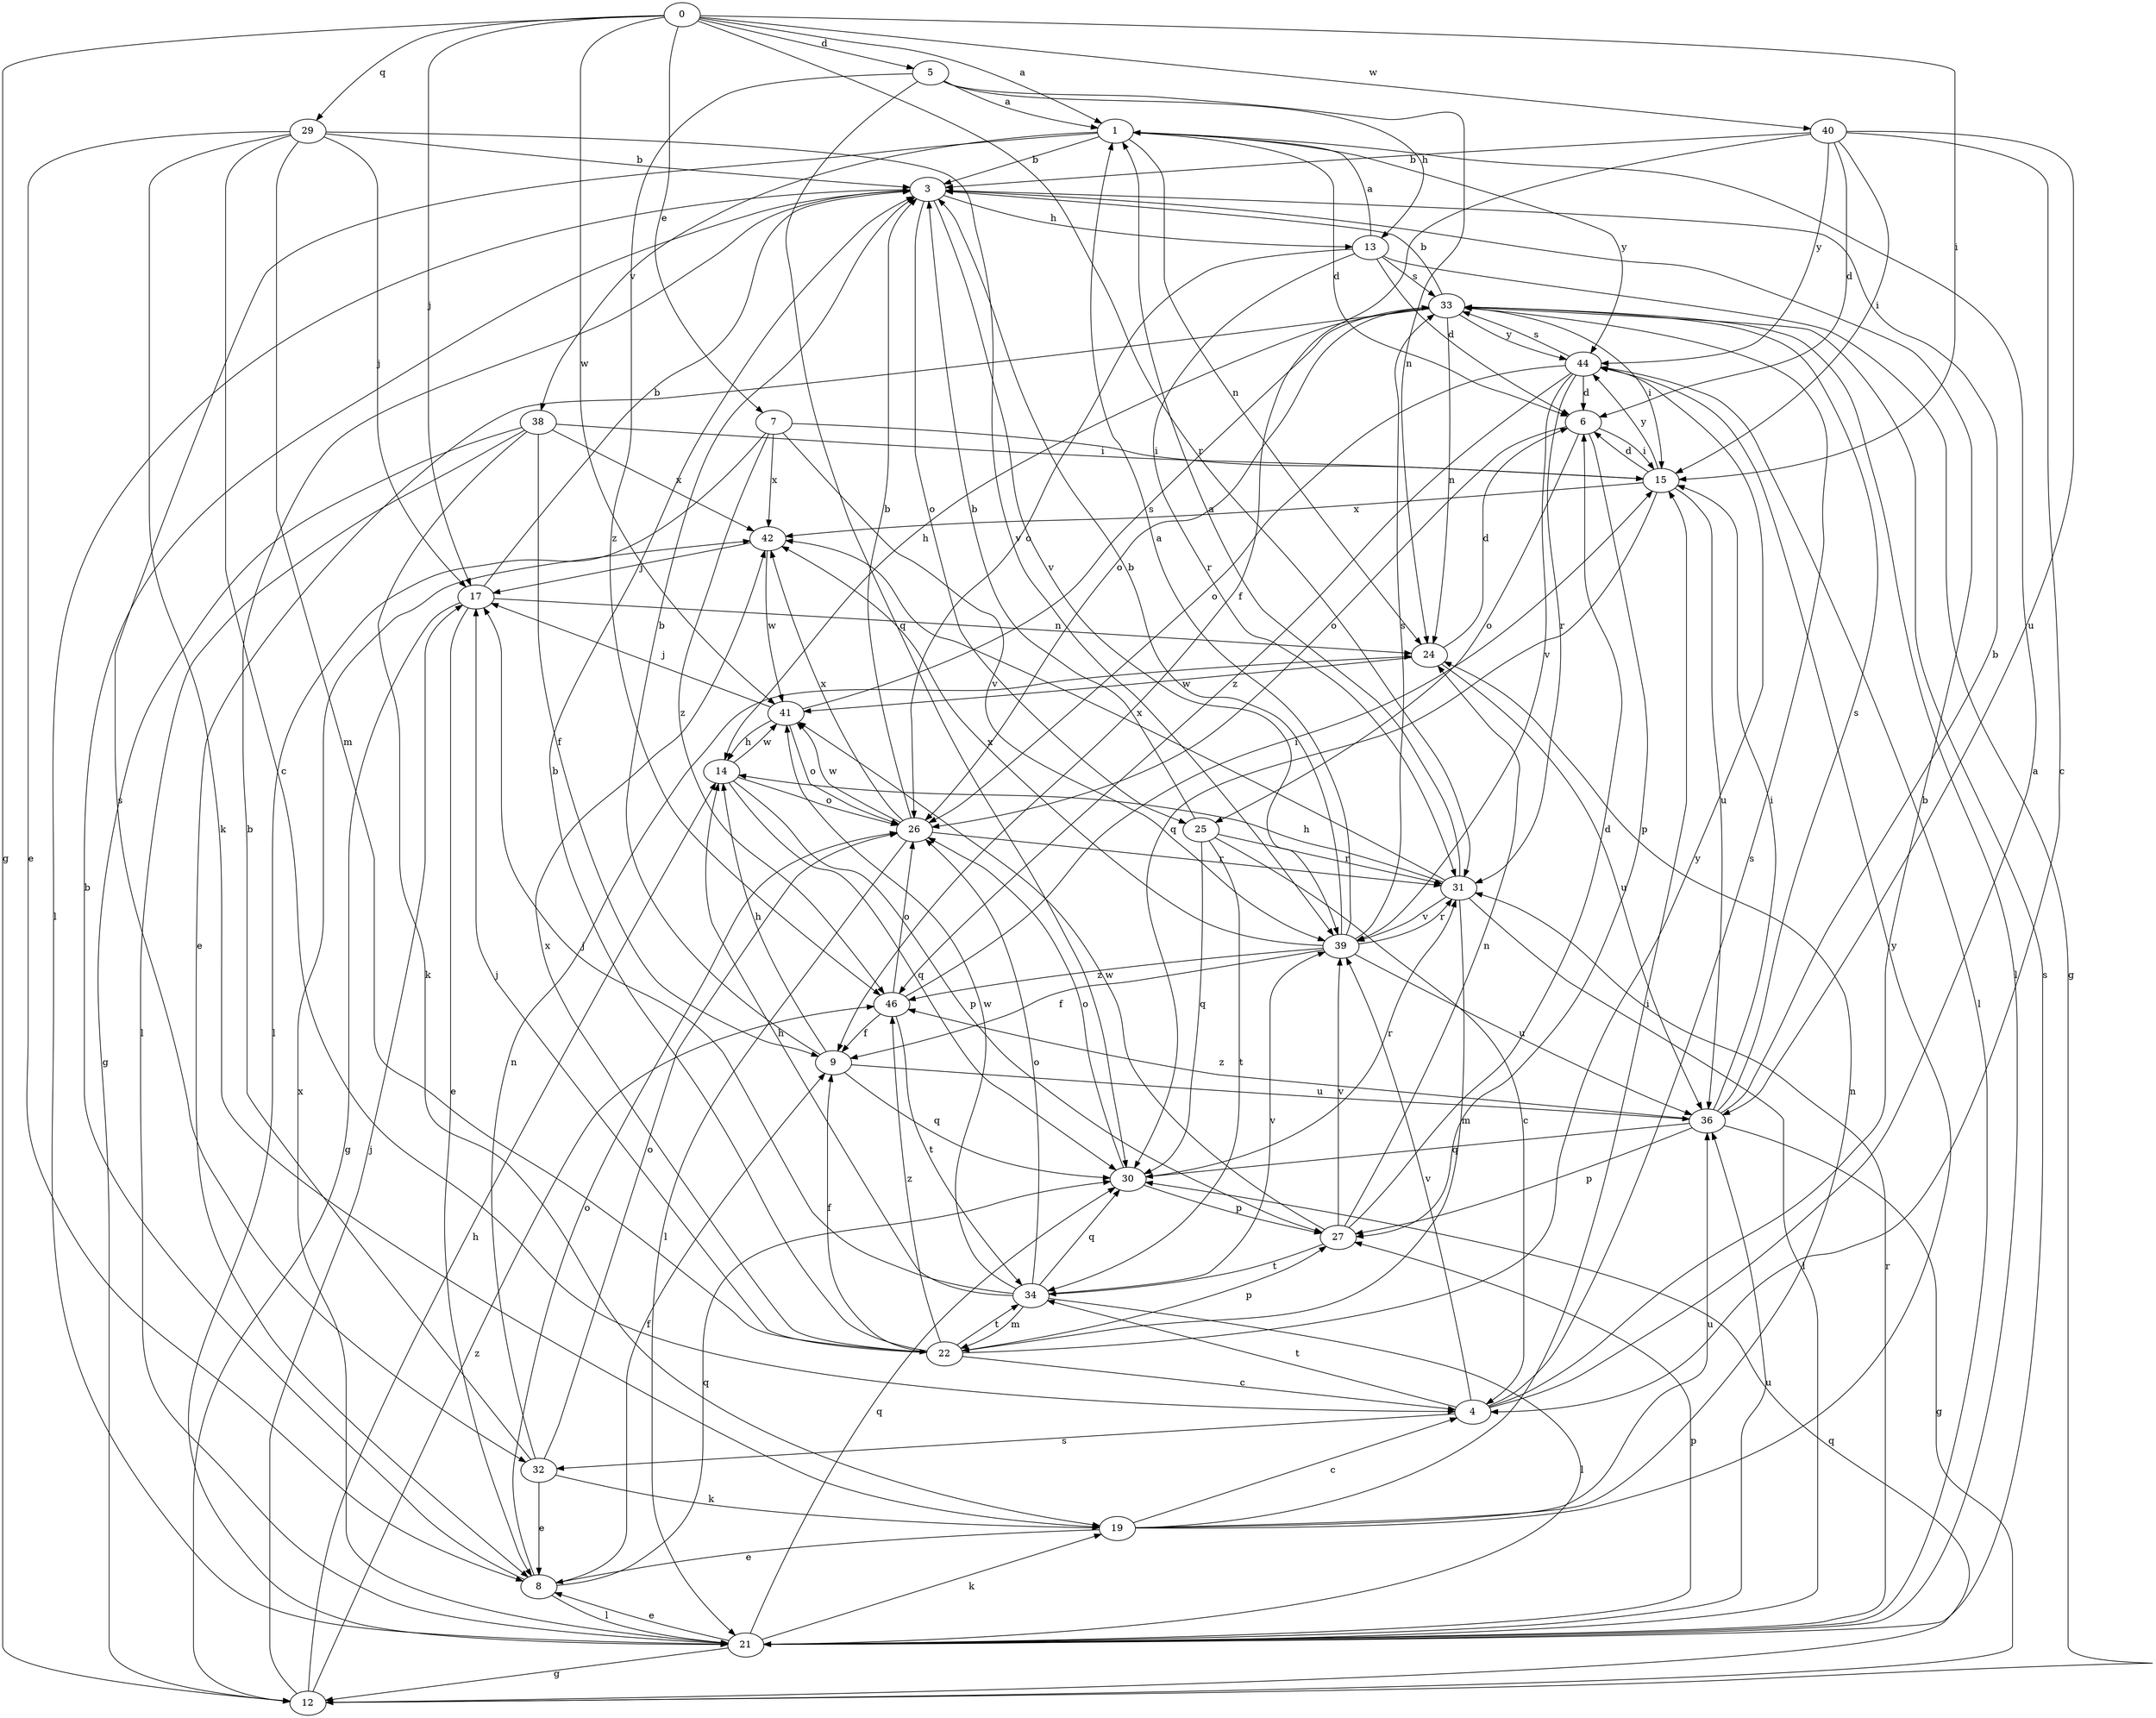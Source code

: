 strict digraph  {
0;
1;
3;
4;
5;
6;
7;
8;
9;
12;
13;
14;
15;
17;
19;
21;
22;
24;
25;
26;
27;
29;
30;
31;
32;
33;
34;
36;
38;
39;
40;
41;
42;
44;
46;
0 -> 1  [label=a];
0 -> 5  [label=d];
0 -> 7  [label=e];
0 -> 12  [label=g];
0 -> 15  [label=i];
0 -> 17  [label=j];
0 -> 29  [label=q];
0 -> 31  [label=r];
0 -> 40  [label=w];
0 -> 41  [label=w];
1 -> 3  [label=b];
1 -> 6  [label=d];
1 -> 24  [label=n];
1 -> 32  [label=s];
1 -> 38  [label=v];
1 -> 44  [label=y];
3 -> 13  [label=h];
3 -> 21  [label=l];
3 -> 25  [label=o];
3 -> 39  [label=v];
4 -> 1  [label=a];
4 -> 3  [label=b];
4 -> 32  [label=s];
4 -> 33  [label=s];
4 -> 34  [label=t];
4 -> 39  [label=v];
5 -> 1  [label=a];
5 -> 13  [label=h];
5 -> 24  [label=n];
5 -> 30  [label=q];
5 -> 46  [label=z];
6 -> 15  [label=i];
6 -> 25  [label=o];
6 -> 26  [label=o];
6 -> 27  [label=p];
7 -> 15  [label=i];
7 -> 21  [label=l];
7 -> 39  [label=v];
7 -> 42  [label=x];
7 -> 46  [label=z];
8 -> 3  [label=b];
8 -> 9  [label=f];
8 -> 21  [label=l];
8 -> 26  [label=o];
8 -> 30  [label=q];
9 -> 3  [label=b];
9 -> 14  [label=h];
9 -> 30  [label=q];
9 -> 36  [label=u];
12 -> 14  [label=h];
12 -> 17  [label=j];
12 -> 30  [label=q];
12 -> 46  [label=z];
13 -> 1  [label=a];
13 -> 6  [label=d];
13 -> 12  [label=g];
13 -> 26  [label=o];
13 -> 31  [label=r];
13 -> 33  [label=s];
14 -> 26  [label=o];
14 -> 27  [label=p];
14 -> 30  [label=q];
14 -> 41  [label=w];
15 -> 6  [label=d];
15 -> 30  [label=q];
15 -> 36  [label=u];
15 -> 42  [label=x];
15 -> 44  [label=y];
17 -> 3  [label=b];
17 -> 8  [label=e];
17 -> 12  [label=g];
17 -> 24  [label=n];
19 -> 4  [label=c];
19 -> 8  [label=e];
19 -> 15  [label=i];
19 -> 24  [label=n];
19 -> 36  [label=u];
19 -> 44  [label=y];
21 -> 8  [label=e];
21 -> 12  [label=g];
21 -> 19  [label=k];
21 -> 27  [label=p];
21 -> 30  [label=q];
21 -> 31  [label=r];
21 -> 33  [label=s];
21 -> 36  [label=u];
21 -> 42  [label=x];
22 -> 3  [label=b];
22 -> 4  [label=c];
22 -> 9  [label=f];
22 -> 17  [label=j];
22 -> 27  [label=p];
22 -> 34  [label=t];
22 -> 42  [label=x];
22 -> 44  [label=y];
22 -> 46  [label=z];
24 -> 6  [label=d];
24 -> 36  [label=u];
24 -> 41  [label=w];
25 -> 3  [label=b];
25 -> 4  [label=c];
25 -> 30  [label=q];
25 -> 31  [label=r];
25 -> 34  [label=t];
26 -> 3  [label=b];
26 -> 21  [label=l];
26 -> 31  [label=r];
26 -> 41  [label=w];
26 -> 42  [label=x];
27 -> 6  [label=d];
27 -> 24  [label=n];
27 -> 34  [label=t];
27 -> 39  [label=v];
27 -> 41  [label=w];
29 -> 3  [label=b];
29 -> 4  [label=c];
29 -> 8  [label=e];
29 -> 17  [label=j];
29 -> 19  [label=k];
29 -> 22  [label=m];
29 -> 39  [label=v];
30 -> 26  [label=o];
30 -> 27  [label=p];
30 -> 31  [label=r];
31 -> 1  [label=a];
31 -> 14  [label=h];
31 -> 21  [label=l];
31 -> 22  [label=m];
31 -> 39  [label=v];
31 -> 42  [label=x];
32 -> 3  [label=b];
32 -> 8  [label=e];
32 -> 19  [label=k];
32 -> 24  [label=n];
32 -> 26  [label=o];
33 -> 3  [label=b];
33 -> 8  [label=e];
33 -> 14  [label=h];
33 -> 15  [label=i];
33 -> 21  [label=l];
33 -> 24  [label=n];
33 -> 26  [label=o];
33 -> 44  [label=y];
34 -> 14  [label=h];
34 -> 17  [label=j];
34 -> 21  [label=l];
34 -> 22  [label=m];
34 -> 26  [label=o];
34 -> 30  [label=q];
34 -> 39  [label=v];
34 -> 41  [label=w];
36 -> 3  [label=b];
36 -> 12  [label=g];
36 -> 15  [label=i];
36 -> 27  [label=p];
36 -> 30  [label=q];
36 -> 33  [label=s];
36 -> 46  [label=z];
38 -> 9  [label=f];
38 -> 12  [label=g];
38 -> 15  [label=i];
38 -> 19  [label=k];
38 -> 21  [label=l];
38 -> 42  [label=x];
39 -> 1  [label=a];
39 -> 3  [label=b];
39 -> 9  [label=f];
39 -> 31  [label=r];
39 -> 33  [label=s];
39 -> 36  [label=u];
39 -> 42  [label=x];
39 -> 46  [label=z];
40 -> 3  [label=b];
40 -> 4  [label=c];
40 -> 6  [label=d];
40 -> 9  [label=f];
40 -> 15  [label=i];
40 -> 36  [label=u];
40 -> 44  [label=y];
41 -> 14  [label=h];
41 -> 17  [label=j];
41 -> 26  [label=o];
41 -> 33  [label=s];
42 -> 17  [label=j];
42 -> 41  [label=w];
44 -> 6  [label=d];
44 -> 21  [label=l];
44 -> 26  [label=o];
44 -> 31  [label=r];
44 -> 33  [label=s];
44 -> 39  [label=v];
44 -> 46  [label=z];
46 -> 9  [label=f];
46 -> 15  [label=i];
46 -> 26  [label=o];
46 -> 34  [label=t];
}
